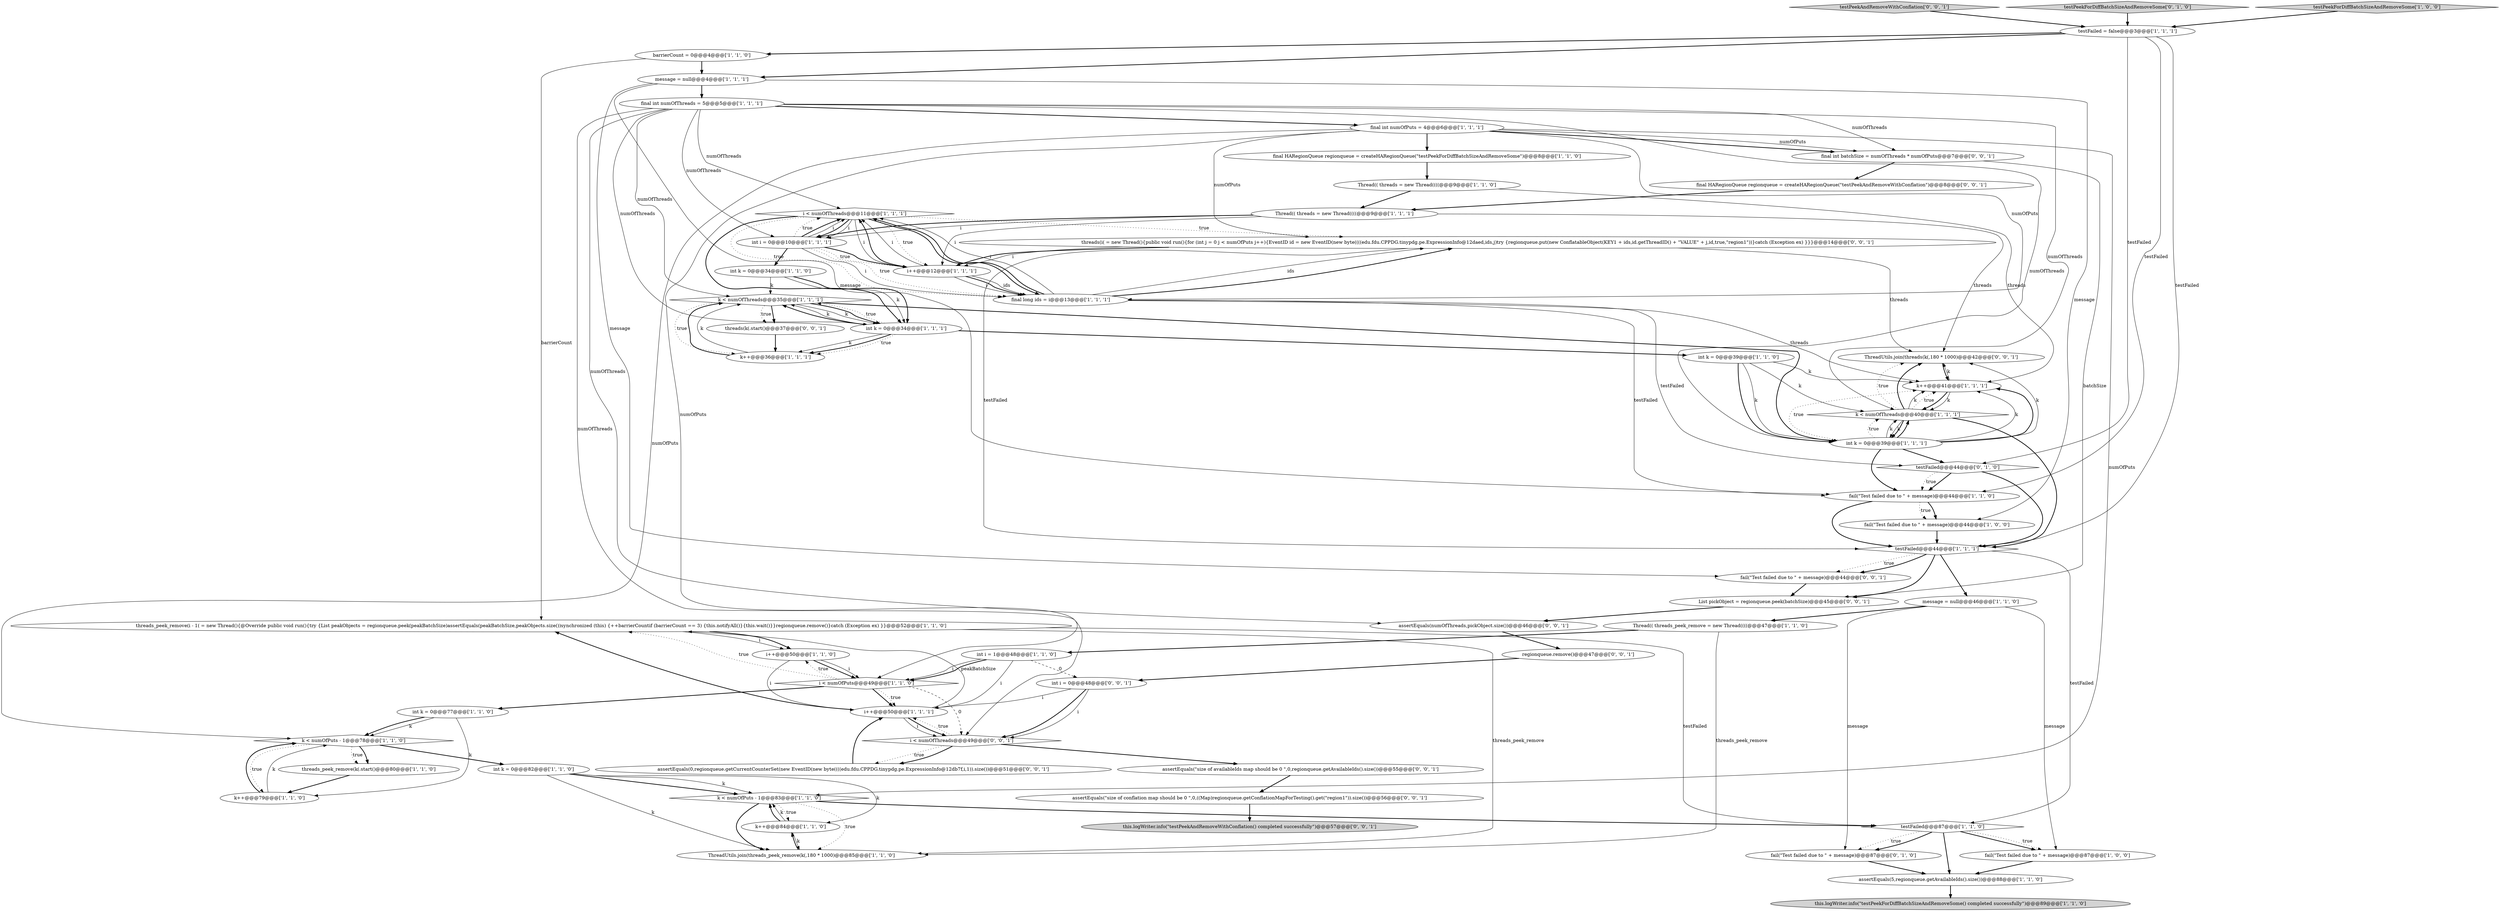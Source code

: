 digraph {
51 [style = filled, label = "testPeekAndRemoveWithConflation['0', '0', '1']", fillcolor = lightgray, shape = diamond image = "AAA0AAABBB3BBB"];
49 [style = filled, label = "threads(i( = new Thread(){public void run(){for (int j = 0 j < numOfPuts j++){EventID id = new EventID(new byte((((edu.fdu.CPPDG.tinypdg.pe.ExpressionInfo@12daed,ids,j)try {regionqueue.put(new ConflatableObject(KEY1 + ids,id.getThreadID() + \"VALUE\" + j,id,true,\"region1\"))}catch (Exception ex) }}}@@@14@@@['0', '0', '1']", fillcolor = white, shape = ellipse image = "AAA0AAABBB3BBB"];
15 [style = filled, label = "i < numOfThreads@@@11@@@['1', '1', '1']", fillcolor = white, shape = diamond image = "AAA0AAABBB1BBB"];
9 [style = filled, label = "fail(\"Test failed due to \" + message)@@@44@@@['1', '0', '0']", fillcolor = white, shape = ellipse image = "AAA0AAABBB1BBB"];
10 [style = filled, label = "fail(\"Test failed due to \" + message)@@@87@@@['1', '0', '0']", fillcolor = white, shape = ellipse image = "AAA0AAABBB1BBB"];
12 [style = filled, label = "final int numOfPuts = 4@@@6@@@['1', '1', '1']", fillcolor = white, shape = ellipse image = "AAA0AAABBB1BBB"];
54 [style = filled, label = "final HARegionQueue regionqueue = createHARegionQueue(\"testPeekAndRemoveWithConflation\")@@@8@@@['0', '0', '1']", fillcolor = white, shape = ellipse image = "AAA0AAABBB3BBB"];
28 [style = filled, label = "final int numOfThreads = 5@@@5@@@['1', '1', '1']", fillcolor = white, shape = ellipse image = "AAA0AAABBB1BBB"];
33 [style = filled, label = "threads_peek_remove(i - 1( = new Thread(){@Override public void run(){try {List peakObjects = regionqueue.peek(peakBatchSize)assertEquals(peakBatchSize,peakObjects.size())synchronized (this) {++barrierCountif (barrierCount == 3) {this.notifyAll()}{this.wait()}}regionqueue.remove()}catch (Exception ex) }}@@@52@@@['1', '1', '0']", fillcolor = white, shape = ellipse image = "AAA0AAABBB1BBB"];
59 [style = filled, label = "this.logWriter.info(\"testPeekAndRemoveWithConflation() completed successfully\")@@@57@@@['0', '0', '1']", fillcolor = lightgray, shape = ellipse image = "AAA0AAABBB3BBB"];
7 [style = filled, label = "k < numOfThreads@@@35@@@['1', '1', '1']", fillcolor = white, shape = diamond image = "AAA0AAABBB1BBB"];
25 [style = filled, label = "int k = 0@@@39@@@['1', '1', '1']", fillcolor = white, shape = ellipse image = "AAA0AAABBB1BBB"];
43 [style = filled, label = "testPeekForDiffBatchSizeAndRemoveSome['0', '1', '0']", fillcolor = lightgray, shape = diamond image = "AAA0AAABBB2BBB"];
11 [style = filled, label = "barrierCount = 0@@@4@@@['1', '1', '0']", fillcolor = white, shape = ellipse image = "AAA0AAABBB1BBB"];
27 [style = filled, label = "Thread(( threads_peek_remove = new Thread((((@@@47@@@['1', '1', '0']", fillcolor = white, shape = ellipse image = "AAA0AAABBB1BBB"];
46 [style = filled, label = "List pickObject = regionqueue.peek(batchSize)@@@45@@@['0', '0', '1']", fillcolor = white, shape = ellipse image = "AAA0AAABBB3BBB"];
48 [style = filled, label = "assertEquals(0,regionqueue.getCurrentCounterSet(new EventID(new byte((((edu.fdu.CPPDG.tinypdg.pe.ExpressionInfo@12db7f,i,1)).size())@@@51@@@['0', '0', '1']", fillcolor = white, shape = ellipse image = "AAA0AAABBB3BBB"];
50 [style = filled, label = "ThreadUtils.join(threads(k(,180 * 1000)@@@42@@@['0', '0', '1']", fillcolor = white, shape = ellipse image = "AAA0AAABBB3BBB"];
40 [style = filled, label = "assertEquals(5,regionqueue.getAvailableIds().size())@@@88@@@['1', '1', '0']", fillcolor = white, shape = ellipse image = "AAA0AAABBB1BBB"];
41 [style = filled, label = "testPeekForDiffBatchSizeAndRemoveSome['1', '0', '0']", fillcolor = lightgray, shape = diamond image = "AAA0AAABBB1BBB"];
34 [style = filled, label = "i++@@@50@@@['1', '1', '0']", fillcolor = white, shape = ellipse image = "AAA0AAABBB1BBB"];
14 [style = filled, label = "k++@@@41@@@['1', '1', '1']", fillcolor = white, shape = ellipse image = "AAA0AAABBB1BBB"];
20 [style = filled, label = "int i = 0@@@10@@@['1', '1', '1']", fillcolor = white, shape = ellipse image = "AAA0AAABBB1BBB"];
2 [style = filled, label = "k < numOfPuts - 1@@@83@@@['1', '1', '0']", fillcolor = white, shape = diamond image = "AAA0AAABBB1BBB"];
19 [style = filled, label = "testFailed = false@@@3@@@['1', '1', '1']", fillcolor = white, shape = ellipse image = "AAA0AAABBB1BBB"];
37 [style = filled, label = "Thread(( threads = new Thread((((@@@9@@@['1', '1', '1']", fillcolor = white, shape = ellipse image = "AAA0AAABBB1BBB"];
53 [style = filled, label = "regionqueue.remove()@@@47@@@['0', '0', '1']", fillcolor = white, shape = ellipse image = "AAA0AAABBB3BBB"];
38 [style = filled, label = "i < numOfPuts@@@49@@@['1', '1', '0']", fillcolor = white, shape = diamond image = "AAA0AAABBB1BBB"];
52 [style = filled, label = "i < numOfThreads@@@49@@@['0', '0', '1']", fillcolor = white, shape = diamond image = "AAA0AAABBB3BBB"];
31 [style = filled, label = "int k = 0@@@82@@@['1', '1', '0']", fillcolor = white, shape = ellipse image = "AAA0AAABBB1BBB"];
6 [style = filled, label = "i++@@@12@@@['1', '1', '1']", fillcolor = white, shape = ellipse image = "AAA0AAABBB1BBB"];
44 [style = filled, label = "fail(\"Test failed due to \" + message)@@@87@@@['0', '1', '0']", fillcolor = white, shape = ellipse image = "AAA0AAABBB2BBB"];
30 [style = filled, label = "k < numOfPuts - 1@@@78@@@['1', '1', '0']", fillcolor = white, shape = diamond image = "AAA0AAABBB1BBB"];
39 [style = filled, label = "testFailed@@@87@@@['1', '1', '0']", fillcolor = white, shape = diamond image = "AAA0AAABBB1BBB"];
35 [style = filled, label = "k < numOfThreads@@@40@@@['1', '1', '1']", fillcolor = white, shape = diamond image = "AAA0AAABBB1BBB"];
60 [style = filled, label = "threads(k(.start()@@@37@@@['0', '0', '1']", fillcolor = white, shape = ellipse image = "AAA0AAABBB3BBB"];
55 [style = filled, label = "int i = 0@@@48@@@['0', '0', '1']", fillcolor = white, shape = ellipse image = "AAA0AAABBB3BBB"];
0 [style = filled, label = "i++@@@50@@@['1', '1', '1']", fillcolor = white, shape = ellipse image = "AAA0AAABBB1BBB"];
8 [style = filled, label = "this.logWriter.info(\"testPeekForDiffBatchSizeAndRemoveSome() completed successfully\")@@@89@@@['1', '1', '0']", fillcolor = lightgray, shape = ellipse image = "AAA0AAABBB1BBB"];
24 [style = filled, label = "int k = 0@@@77@@@['1', '1', '0']", fillcolor = white, shape = ellipse image = "AAA0AAABBB1BBB"];
61 [style = filled, label = "assertEquals(\"size of conflation map should be 0 \",0,((Map)regionqueue.getConflationMapForTesting().get(\"region1\")).size())@@@56@@@['0', '0', '1']", fillcolor = white, shape = ellipse image = "AAA0AAABBB3BBB"];
4 [style = filled, label = "message = null@@@4@@@['1', '1', '1']", fillcolor = white, shape = ellipse image = "AAA0AAABBB1BBB"];
21 [style = filled, label = "int k = 0@@@34@@@['1', '1', '1']", fillcolor = white, shape = ellipse image = "AAA0AAABBB1BBB"];
16 [style = filled, label = "final HARegionQueue regionqueue = createHARegionQueue(\"testPeekForDiffBatchSizeAndRemoveSome\")@@@8@@@['1', '1', '0']", fillcolor = white, shape = ellipse image = "AAA0AAABBB1BBB"];
47 [style = filled, label = "fail(\"Test failed due to \" + message)@@@44@@@['0', '0', '1']", fillcolor = white, shape = ellipse image = "AAA0AAABBB3BBB"];
36 [style = filled, label = "int i = 1@@@48@@@['1', '1', '0']", fillcolor = white, shape = ellipse image = "AAA0AAABBB1BBB"];
42 [style = filled, label = "k++@@@36@@@['1', '1', '1']", fillcolor = white, shape = ellipse image = "AAA0AAABBB1BBB"];
1 [style = filled, label = "int k = 0@@@34@@@['1', '1', '0']", fillcolor = white, shape = ellipse image = "AAA0AAABBB1BBB"];
45 [style = filled, label = "testFailed@@@44@@@['0', '1', '0']", fillcolor = white, shape = diamond image = "AAA0AAABBB2BBB"];
22 [style = filled, label = "fail(\"Test failed due to \" + message)@@@44@@@['1', '1', '0']", fillcolor = white, shape = ellipse image = "AAA0AAABBB1BBB"];
58 [style = filled, label = "assertEquals(\"size of availableIds map should be 0 \",0,regionqueue.getAvailableIds().size())@@@55@@@['0', '0', '1']", fillcolor = white, shape = ellipse image = "AAA0AAABBB3BBB"];
5 [style = filled, label = "k++@@@84@@@['1', '1', '0']", fillcolor = white, shape = ellipse image = "AAA0AAABBB1BBB"];
23 [style = filled, label = "message = null@@@46@@@['1', '1', '0']", fillcolor = white, shape = ellipse image = "AAA0AAABBB1BBB"];
3 [style = filled, label = "testFailed@@@44@@@['1', '1', '1']", fillcolor = white, shape = diamond image = "AAA0AAABBB1BBB"];
26 [style = filled, label = "threads_peek_remove(k(.start()@@@80@@@['1', '1', '0']", fillcolor = white, shape = ellipse image = "AAA0AAABBB1BBB"];
18 [style = filled, label = "k++@@@79@@@['1', '1', '0']", fillcolor = white, shape = ellipse image = "AAA0AAABBB1BBB"];
57 [style = filled, label = "final int batchSize = numOfThreads * numOfPuts@@@7@@@['0', '0', '1']", fillcolor = white, shape = ellipse image = "AAA0AAABBB3BBB"];
56 [style = filled, label = "assertEquals(numOfThreads,pickObject.size())@@@46@@@['0', '0', '1']", fillcolor = white, shape = ellipse image = "AAA0AAABBB3BBB"];
17 [style = filled, label = "ThreadUtils.join(threads_peek_remove(k(,180 * 1000)@@@85@@@['1', '1', '0']", fillcolor = white, shape = ellipse image = "AAA0AAABBB1BBB"];
32 [style = filled, label = "int k = 0@@@39@@@['1', '1', '0']", fillcolor = white, shape = ellipse image = "AAA0AAABBB1BBB"];
13 [style = filled, label = "final long ids = i@@@13@@@['1', '1', '1']", fillcolor = white, shape = ellipse image = "AAA0AAABBB1BBB"];
29 [style = filled, label = "Thread(( threads = new Thread((((@@@9@@@['1', '1', '0']", fillcolor = white, shape = ellipse image = "AAA0AAABBB1BBB"];
11->4 [style = bold, label=""];
57->46 [style = solid, label="batchSize"];
56->53 [style = bold, label=""];
20->6 [style = bold, label=""];
53->55 [style = bold, label=""];
21->42 [style = solid, label="k"];
37->20 [style = solid, label="i"];
21->32 [style = bold, label=""];
25->50 [style = solid, label="k"];
12->2 [style = solid, label="numOfPuts"];
2->5 [style = dotted, label="true"];
33->34 [style = bold, label=""];
0->33 [style = solid, label="peakBatchSize"];
4->22 [style = solid, label="message"];
27->17 [style = solid, label="threads_peek_remove"];
14->50 [style = solid, label="k"];
7->60 [style = dotted, label="true"];
35->50 [style = dotted, label="true"];
20->1 [style = bold, label=""];
0->52 [style = solid, label="i"];
2->17 [style = bold, label=""];
12->16 [style = bold, label=""];
34->38 [style = bold, label=""];
3->23 [style = bold, label=""];
11->33 [style = solid, label="barrierCount"];
25->35 [style = bold, label=""];
10->40 [style = bold, label=""];
35->14 [style = solid, label="k"];
1->21 [style = solid, label="k"];
34->0 [style = solid, label="i"];
36->55 [style = dashed, label="0"];
24->18 [style = solid, label="k"];
21->7 [style = dotted, label="true"];
15->13 [style = bold, label=""];
36->0 [style = solid, label="i"];
50->14 [style = bold, label=""];
38->33 [style = dotted, label="true"];
28->25 [style = solid, label="numOfThreads"];
36->38 [style = bold, label=""];
3->47 [style = dotted, label="true"];
35->50 [style = bold, label=""];
4->47 [style = solid, label="message"];
1->7 [style = solid, label="k"];
13->15 [style = solid, label="i"];
23->27 [style = bold, label=""];
12->57 [style = solid, label="numOfPuts"];
13->49 [style = solid, label="ids"];
35->3 [style = bold, label=""];
38->52 [style = dashed, label="0"];
30->26 [style = bold, label=""];
26->18 [style = bold, label=""];
25->35 [style = dotted, label="true"];
21->42 [style = bold, label=""];
32->14 [style = solid, label="k"];
15->13 [style = dotted, label="true"];
37->20 [style = bold, label=""];
40->8 [style = bold, label=""];
14->35 [style = bold, label=""];
7->21 [style = solid, label="k"];
6->15 [style = bold, label=""];
3->46 [style = bold, label=""];
52->58 [style = bold, label=""];
42->7 [style = bold, label=""];
20->15 [style = bold, label=""];
55->0 [style = solid, label="i"];
39->44 [style = dotted, label="true"];
31->17 [style = solid, label="k"];
25->14 [style = bold, label=""];
47->46 [style = bold, label=""];
32->25 [style = solid, label="k"];
15->21 [style = bold, label=""];
28->7 [style = solid, label="numOfThreads"];
22->9 [style = bold, label=""];
38->24 [style = bold, label=""];
15->6 [style = dotted, label="true"];
30->31 [style = bold, label=""];
12->38 [style = solid, label="numOfPuts"];
30->18 [style = dotted, label="true"];
25->14 [style = dotted, label="true"];
12->49 [style = solid, label="numOfPuts"];
19->11 [style = bold, label=""];
43->19 [style = bold, label=""];
58->61 [style = bold, label=""];
3->47 [style = bold, label=""];
25->45 [style = bold, label=""];
30->26 [style = dotted, label="true"];
14->35 [style = solid, label="k"];
34->38 [style = solid, label="i"];
52->48 [style = dotted, label="true"];
15->20 [style = bold, label=""];
15->20 [style = solid, label="i"];
61->59 [style = bold, label=""];
35->25 [style = bold, label=""];
38->0 [style = bold, label=""];
19->3 [style = solid, label="testFailed"];
55->52 [style = bold, label=""];
37->50 [style = solid, label="threads"];
20->15 [style = solid, label="i"];
29->14 [style = solid, label="threads"];
23->44 [style = solid, label="message"];
35->14 [style = dotted, label="true"];
18->30 [style = bold, label=""];
60->42 [style = bold, label=""];
37->6 [style = solid, label="i"];
39->44 [style = bold, label=""];
35->25 [style = solid, label="k"];
48->0 [style = bold, label=""];
44->40 [style = bold, label=""];
12->57 [style = bold, label=""];
13->15 [style = bold, label=""];
15->49 [style = dotted, label="true"];
49->6 [style = bold, label=""];
13->14 [style = solid, label="threads"];
38->34 [style = dotted, label="true"];
13->22 [style = solid, label="testFailed"];
2->39 [style = bold, label=""];
51->19 [style = bold, label=""];
55->52 [style = solid, label="i"];
4->9 [style = solid, label="message"];
28->35 [style = solid, label="numOfThreads"];
5->17 [style = solid, label="k"];
46->56 [style = bold, label=""];
25->35 [style = solid, label="k"];
3->39 [style = solid, label="testFailed"];
25->14 [style = solid, label="k"];
49->50 [style = solid, label="threads"];
16->29 [style = bold, label=""];
28->20 [style = solid, label="numOfThreads"];
31->2 [style = solid, label="k"];
6->13 [style = solid, label="i"];
12->30 [style = solid, label="numOfPuts"];
24->30 [style = solid, label="k"];
54->37 [style = bold, label=""];
39->10 [style = bold, label=""];
32->25 [style = bold, label=""];
7->25 [style = bold, label=""];
52->48 [style = bold, label=""];
21->7 [style = bold, label=""];
19->4 [style = bold, label=""];
45->22 [style = bold, label=""];
20->13 [style = dotted, label="true"];
28->57 [style = solid, label="numOfThreads"];
18->30 [style = solid, label="k"];
38->0 [style = dotted, label="true"];
32->35 [style = solid, label="k"];
7->42 [style = dotted, label="true"];
33->17 [style = solid, label="threads_peek_remove"];
21->42 [style = dotted, label="true"];
5->2 [style = bold, label=""];
2->17 [style = dotted, label="true"];
49->3 [style = solid, label="testFailed"];
0->33 [style = bold, label=""];
13->45 [style = solid, label="testFailed"];
28->52 [style = solid, label="numOfThreads"];
33->39 [style = solid, label="testFailed"];
28->12 [style = bold, label=""];
45->22 [style = dotted, label="true"];
29->37 [style = bold, label=""];
1->21 [style = bold, label=""];
22->3 [style = bold, label=""];
6->15 [style = solid, label="i"];
52->0 [style = dotted, label="true"];
9->3 [style = bold, label=""];
49->6 [style = solid, label="i"];
22->9 [style = dotted, label="true"];
57->54 [style = bold, label=""];
15->6 [style = solid, label="i"];
6->13 [style = bold, label=""];
0->52 [style = bold, label=""];
24->30 [style = bold, label=""];
41->19 [style = bold, label=""];
7->21 [style = bold, label=""];
20->13 [style = solid, label="i"];
7->60 [style = bold, label=""];
19->22 [style = solid, label="testFailed"];
19->45 [style = solid, label="testFailed"];
45->3 [style = bold, label=""];
20->15 [style = dotted, label="true"];
27->36 [style = bold, label=""];
4->28 [style = bold, label=""];
13->49 [style = bold, label=""];
5->2 [style = solid, label="k"];
33->34 [style = solid, label="i"];
42->7 [style = solid, label="k"];
28->15 [style = solid, label="numOfThreads"];
31->2 [style = bold, label=""];
21->7 [style = solid, label="k"];
31->5 [style = solid, label="k"];
36->38 [style = solid, label="i"];
39->40 [style = bold, label=""];
6->13 [style = solid, label="ids"];
39->10 [style = dotted, label="true"];
12->13 [style = solid, label="numOfPuts"];
25->22 [style = bold, label=""];
20->6 [style = dotted, label="true"];
17->5 [style = bold, label=""];
23->10 [style = solid, label="message"];
28->56 [style = solid, label="numOfThreads"];
28->21 [style = solid, label="numOfThreads"];
}
